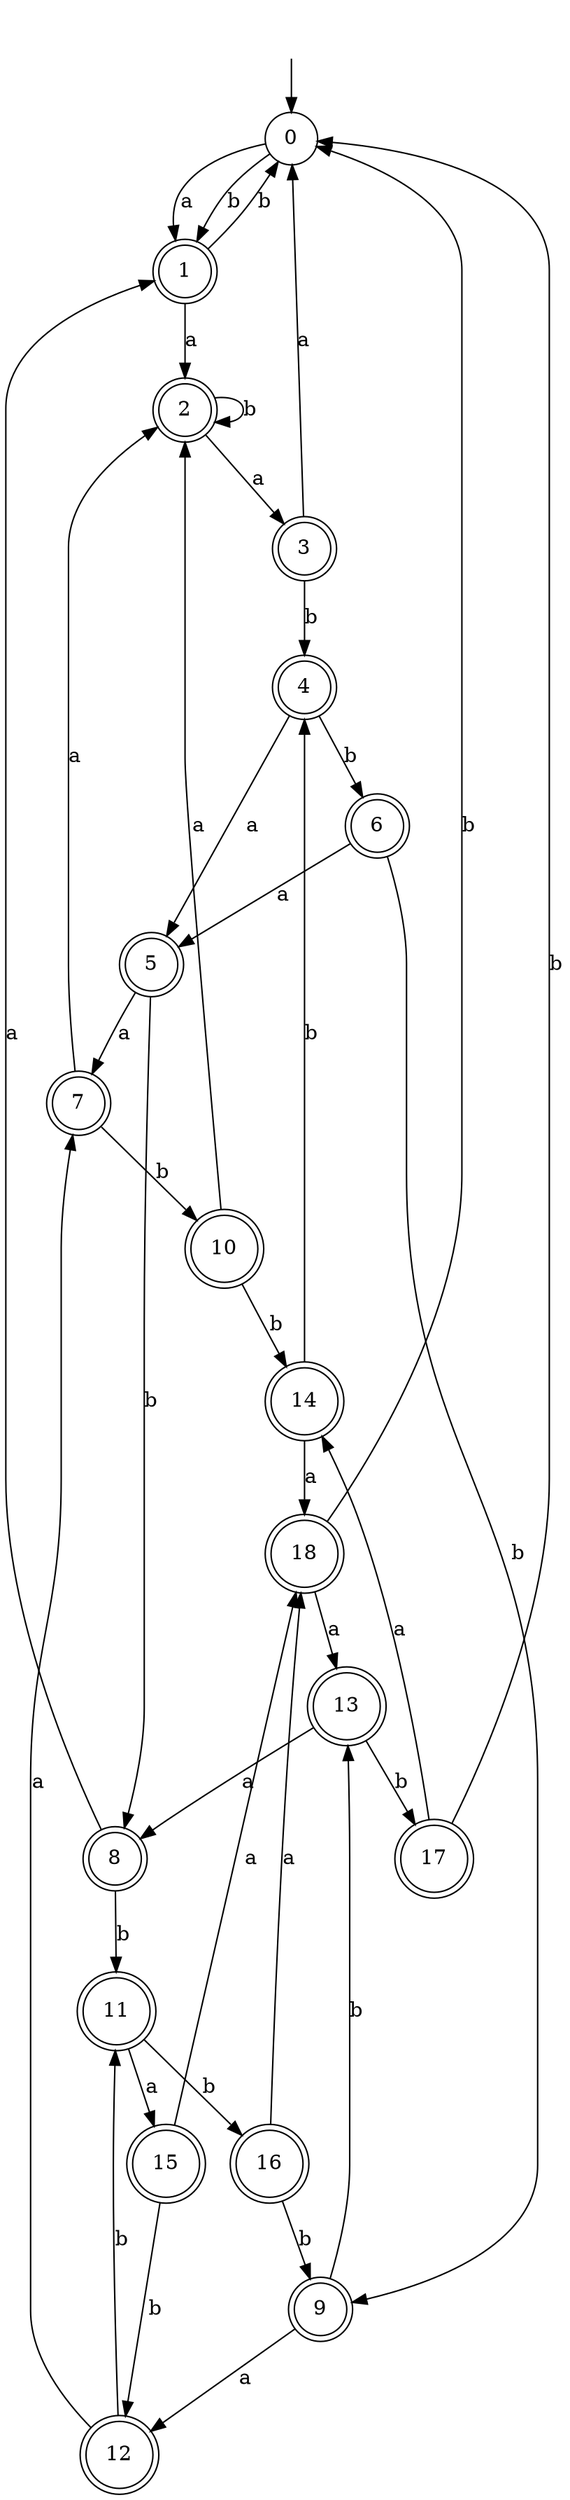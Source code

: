 digraph RandomDFA {
  __start0 [label="", shape=none];
  __start0 -> 0 [label=""];
  0 [shape=circle]
  0 -> 1 [label="a"]
  0 -> 1 [label="b"]
  1 [shape=doublecircle]
  1 -> 2 [label="a"]
  1 -> 0 [label="b"]
  2 [shape=doublecircle]
  2 -> 3 [label="a"]
  2 -> 2 [label="b"]
  3 [shape=doublecircle]
  3 -> 0 [label="a"]
  3 -> 4 [label="b"]
  4 [shape=doublecircle]
  4 -> 5 [label="a"]
  4 -> 6 [label="b"]
  5 [shape=doublecircle]
  5 -> 7 [label="a"]
  5 -> 8 [label="b"]
  6 [shape=doublecircle]
  6 -> 5 [label="a"]
  6 -> 9 [label="b"]
  7 [shape=doublecircle]
  7 -> 2 [label="a"]
  7 -> 10 [label="b"]
  8 [shape=doublecircle]
  8 -> 1 [label="a"]
  8 -> 11 [label="b"]
  9 [shape=doublecircle]
  9 -> 12 [label="a"]
  9 -> 13 [label="b"]
  10 [shape=doublecircle]
  10 -> 2 [label="a"]
  10 -> 14 [label="b"]
  11 [shape=doublecircle]
  11 -> 15 [label="a"]
  11 -> 16 [label="b"]
  12 [shape=doublecircle]
  12 -> 7 [label="a"]
  12 -> 11 [label="b"]
  13 [shape=doublecircle]
  13 -> 8 [label="a"]
  13 -> 17 [label="b"]
  14 [shape=doublecircle]
  14 -> 18 [label="a"]
  14 -> 4 [label="b"]
  15 [shape=doublecircle]
  15 -> 18 [label="a"]
  15 -> 12 [label="b"]
  16 [shape=doublecircle]
  16 -> 18 [label="a"]
  16 -> 9 [label="b"]
  17 [shape=doublecircle]
  17 -> 14 [label="a"]
  17 -> 0 [label="b"]
  18 [shape=doublecircle]
  18 -> 13 [label="a"]
  18 -> 0 [label="b"]
}
